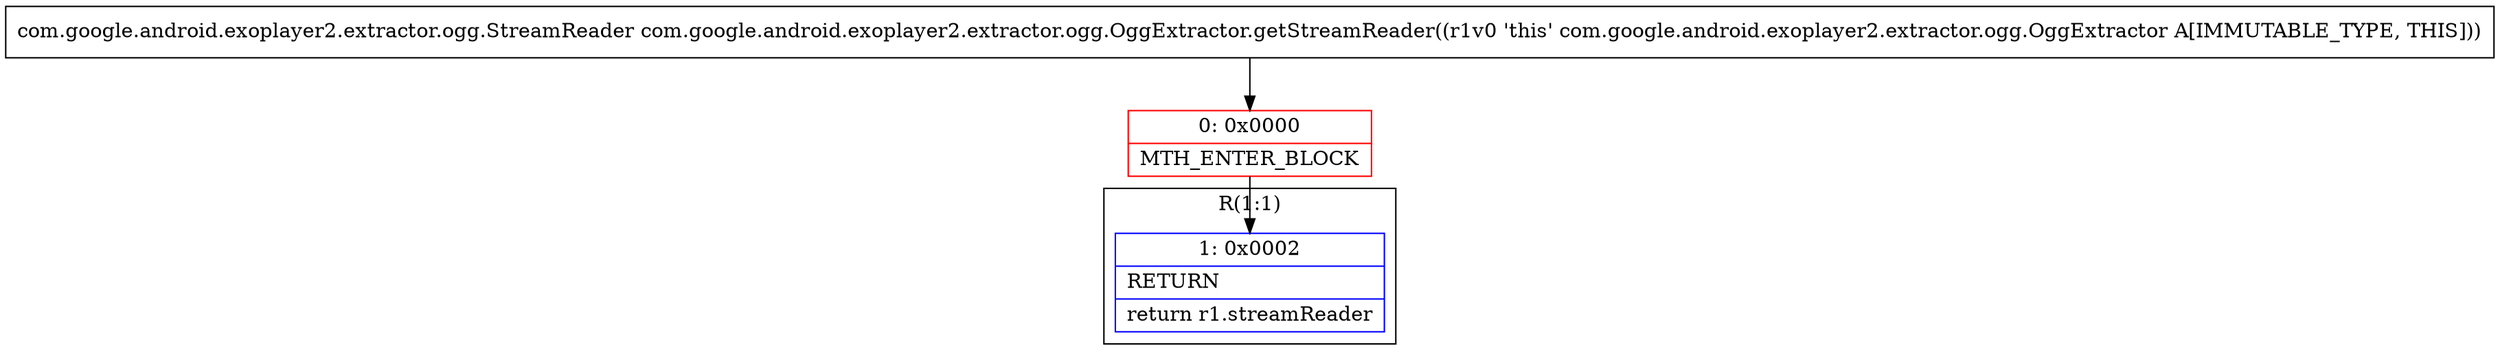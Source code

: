 digraph "CFG forcom.google.android.exoplayer2.extractor.ogg.OggExtractor.getStreamReader()Lcom\/google\/android\/exoplayer2\/extractor\/ogg\/StreamReader;" {
subgraph cluster_Region_830798624 {
label = "R(1:1)";
node [shape=record,color=blue];
Node_1 [shape=record,label="{1\:\ 0x0002|RETURN\l|return r1.streamReader\l}"];
}
Node_0 [shape=record,color=red,label="{0\:\ 0x0000|MTH_ENTER_BLOCK\l}"];
MethodNode[shape=record,label="{com.google.android.exoplayer2.extractor.ogg.StreamReader com.google.android.exoplayer2.extractor.ogg.OggExtractor.getStreamReader((r1v0 'this' com.google.android.exoplayer2.extractor.ogg.OggExtractor A[IMMUTABLE_TYPE, THIS])) }"];
MethodNode -> Node_0;
Node_0 -> Node_1;
}

